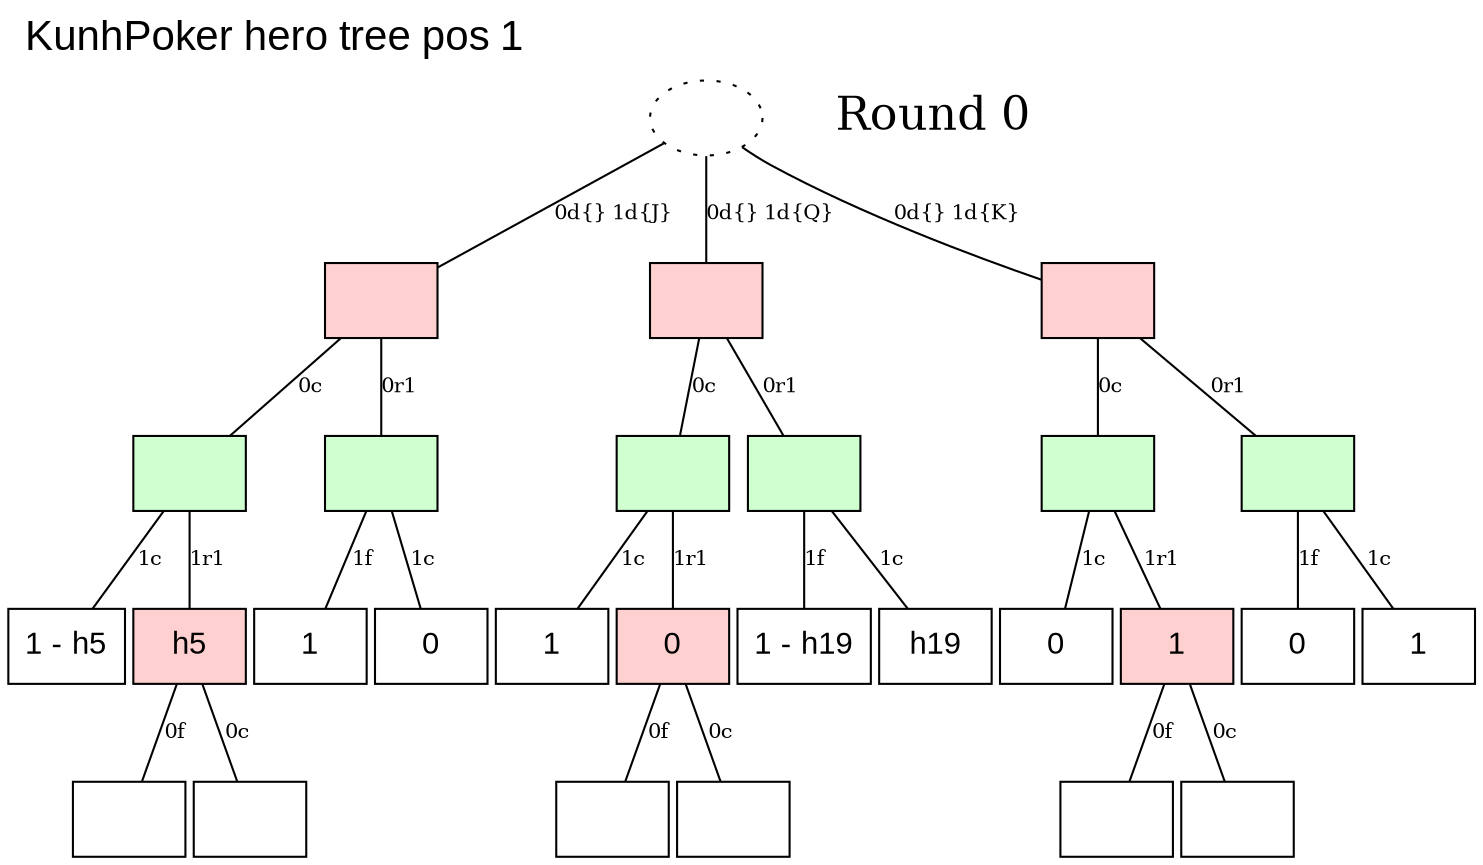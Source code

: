 digraph G {
graph [labeljust="l" labelloc="t" fontsize="20" nodesep="0.05" fontname="arial" label="KunhPoker hero tree pos 1" ];
node[fontsize="10" ];
edge[arrowhead="none" fontsize="10" ];
"n4"[label=<<FONT FACE = "ARIAL" POINT-SIZE="15">1 - h5</FONT>> fillcolor="#FFFFFF" style="filled" shape="box" ];
"n3" -> "n4"[label="1c" ];
"n6"[label="" fillcolor="#FFFFFF" style="filled" shape="box" ];
"n5" -> "n6"[label="0f" ];
"n7"[label="" fillcolor="#FFFFFF" style="filled" shape="box" ];
"n5" -> "n7"[label="0c" ];
"n5"[label=<<FONT FACE = "ARIAL" POINT-SIZE="15">h5</FONT>> fillcolor="#FFD0D0" style="filled" shape="box" ];
"n3" -> "n5"[label="1r1" ];
"n3"[label="" fillcolor="#D0FFD0" style="filled" shape="box" ];
"n2" -> "n3"[label="0c" ];
"n9"[label=<<FONT FACE = "ARIAL" POINT-SIZE="15">1</FONT>> fillcolor="#FFFFFF" style="filled" shape="box" ];
"n8" -> "n9"[label="1f" ];
"n10"[label=<<FONT FACE = "ARIAL" POINT-SIZE="15">0</FONT>> fillcolor="#FFFFFF" style="filled" shape="box" ];
"n8" -> "n10"[label="1c" ];
"n8"[label="" fillcolor="#D0FFD0" style="filled" shape="box" ];
"n2" -> "n8"[label="0r1" ];
"n2"[label="" fillcolor="#FFD0D0" style="filled" shape="box" ];
"n0" -> "n2"[label="0d{} 1d{J}" ];
"n13"[label=<<FONT FACE = "ARIAL" POINT-SIZE="15">1</FONT>> fillcolor="#FFFFFF" style="filled" shape="box" ];
"n12" -> "n13"[label="1c" ];
"n15"[label="" fillcolor="#FFFFFF" style="filled" shape="box" ];
"n14" -> "n15"[label="0f" ];
"n16"[label="" fillcolor="#FFFFFF" style="filled" shape="box" ];
"n14" -> "n16"[label="0c" ];
"n14"[label=<<FONT FACE = "ARIAL" POINT-SIZE="15">0</FONT>> fillcolor="#FFD0D0" style="filled" shape="box" ];
"n12" -> "n14"[label="1r1" ];
"n12"[label="" fillcolor="#D0FFD0" style="filled" shape="box" ];
"n11" -> "n12"[label="0c" ];
"n18"[label=<<FONT FACE = "ARIAL" POINT-SIZE="15">1 - h19</FONT>> fillcolor="#FFFFFF" style="filled" shape="box" ];
"n17" -> "n18"[label="1f" ];
"n19"[label=<<FONT FACE = "ARIAL" POINT-SIZE="15">h19</FONT>> fillcolor="#FFFFFF" style="filled" shape="box" ];
"n17" -> "n19"[label="1c" ];
"n17"[label="" fillcolor="#D0FFD0" style="filled" shape="box" ];
"n11" -> "n17"[label="0r1" ];
"n11"[label="" fillcolor="#FFD0D0" style="filled" shape="box" ];
"n0" -> "n11"[label="0d{} 1d{Q}" ];
"n22"[label=<<FONT FACE = "ARIAL" POINT-SIZE="15">0</FONT>> fillcolor="#FFFFFF" style="filled" shape="box" ];
"n21" -> "n22"[label="1c" ];
"n24"[label="" fillcolor="#FFFFFF" style="filled" shape="box" ];
"n23" -> "n24"[label="0f" ];
"n25"[label="" fillcolor="#FFFFFF" style="filled" shape="box" ];
"n23" -> "n25"[label="0c" ];
"n23"[label=<<FONT FACE = "ARIAL" POINT-SIZE="15">1</FONT>> fillcolor="#FFD0D0" style="filled" shape="box" ];
"n21" -> "n23"[label="1r1" ];
"n21"[label="" fillcolor="#D0FFD0" style="filled" shape="box" ];
"n20" -> "n21"[label="0c" ];
"n27"[label=<<FONT FACE = "ARIAL" POINT-SIZE="15">0</FONT>> fillcolor="#FFFFFF" style="filled" shape="box" ];
"n26" -> "n27"[label="1f" ];
"n28"[label=<<FONT FACE = "ARIAL" POINT-SIZE="15">1</FONT>> fillcolor="#FFFFFF" style="filled" shape="box" ];
"n26" -> "n28"[label="1c" ];
"n26"[label="" fillcolor="#D0FFD0" style="filled" shape="box" ];
"n20" -> "n26"[label="0r1" ];
"n20"[label="" fillcolor="#FFD0D0" style="filled" shape="box" ];
"n0" -> "n20"[label="0d{} 1d{K}" ];
{rank=same; round0;
"n0"[label="" fillcolor="#FFFFFF" style="filled, dotted" shape="ellipse" ];
}
{
"round0"[fontsize="22" style="bold" peripheries="0" label="Round 0" ];
}
}
